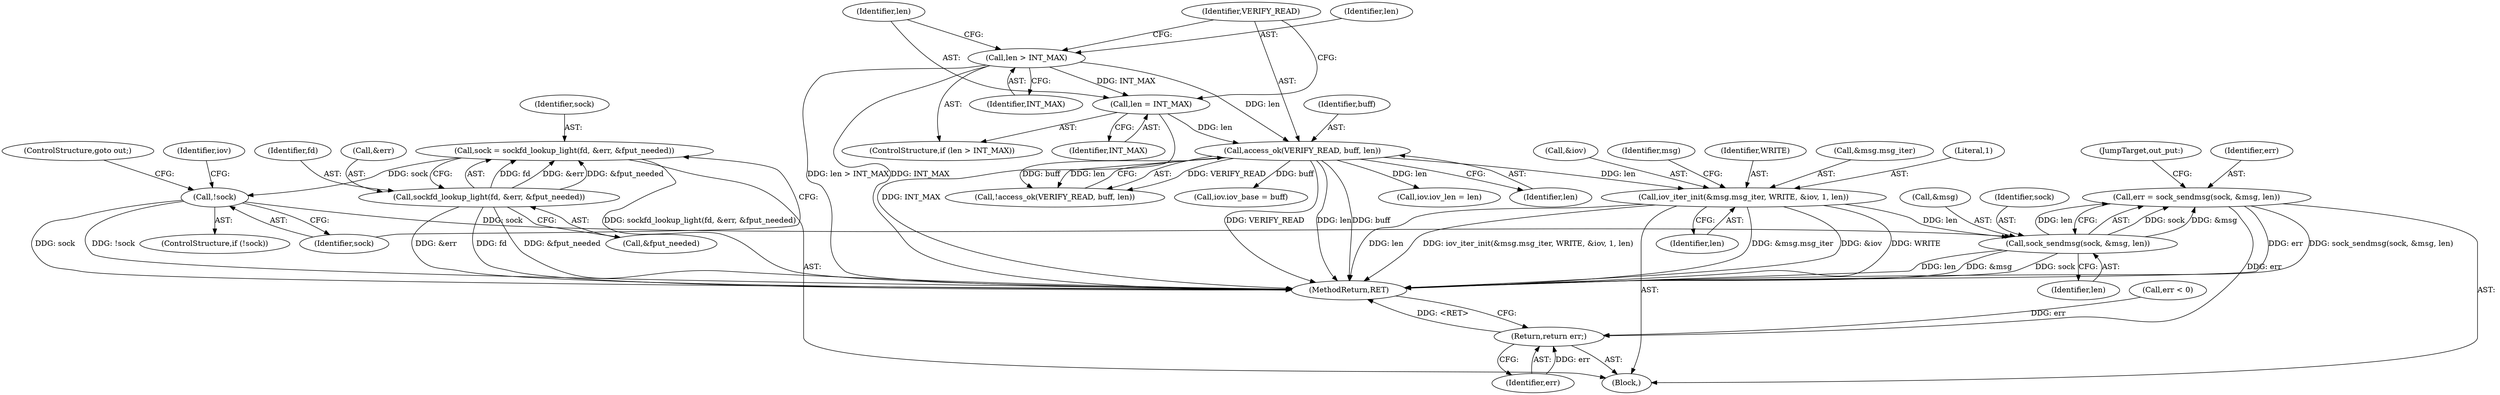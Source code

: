 digraph "0_linux_4de930efc23b92ddf88ce91c405ee645fe6e27ea@API" {
"1000234" [label="(Call,err = sock_sendmsg(sock, &msg, len))"];
"1000236" [label="(Call,sock_sendmsg(sock, &msg, len))"];
"1000147" [label="(Call,!sock)"];
"1000138" [label="(Call,sock = sockfd_lookup_light(fd, &err, &fput_needed))"];
"1000140" [label="(Call,sockfd_lookup_light(fd, &err, &fput_needed))"];
"1000165" [label="(Call,iov_iter_init(&msg.msg_iter, WRITE, &iov, 1, len))"];
"1000131" [label="(Call,access_ok(VERIFY_READ, buff, len))"];
"1000125" [label="(Call,len = INT_MAX)"];
"1000122" [label="(Call,len > INT_MAX)"];
"1000248" [label="(Return,return err;)"];
"1000150" [label="(Call,iov.iov_base = buff)"];
"1000234" [label="(Call,err = sock_sendmsg(sock, &msg, len))"];
"1000238" [label="(Call,&msg)"];
"1000124" [label="(Identifier,INT_MAX)"];
"1000250" [label="(MethodReturn,RET)"];
"1000171" [label="(Call,&iov)"];
"1000149" [label="(ControlStructure,goto out;)"];
"1000141" [label="(Identifier,fd)"];
"1000121" [label="(ControlStructure,if (len > INT_MAX))"];
"1000126" [label="(Identifier,len)"];
"1000147" [label="(Call,!sock)"];
"1000146" [label="(ControlStructure,if (!sock))"];
"1000201" [label="(Call,err < 0)"];
"1000248" [label="(Return,return err;)"];
"1000165" [label="(Call,iov_iter_init(&msg.msg_iter, WRITE, &iov, 1, len))"];
"1000122" [label="(Call,len > INT_MAX)"];
"1000152" [label="(Identifier,iov)"];
"1000127" [label="(Identifier,INT_MAX)"];
"1000241" [label="(JumpTarget,out_put:)"];
"1000177" [label="(Identifier,msg)"];
"1000139" [label="(Identifier,sock)"];
"1000125" [label="(Call,len = INT_MAX)"];
"1000114" [label="(Block,)"];
"1000170" [label="(Identifier,WRITE)"];
"1000174" [label="(Identifier,len)"];
"1000131" [label="(Call,access_ok(VERIFY_READ, buff, len))"];
"1000249" [label="(Identifier,err)"];
"1000132" [label="(Identifier,VERIFY_READ)"];
"1000166" [label="(Call,&msg.msg_iter)"];
"1000148" [label="(Identifier,sock)"];
"1000173" [label="(Literal,1)"];
"1000133" [label="(Identifier,buff)"];
"1000155" [label="(Call,iov.iov_len = len)"];
"1000123" [label="(Identifier,len)"];
"1000138" [label="(Call,sock = sockfd_lookup_light(fd, &err, &fput_needed))"];
"1000237" [label="(Identifier,sock)"];
"1000134" [label="(Identifier,len)"];
"1000240" [label="(Identifier,len)"];
"1000140" [label="(Call,sockfd_lookup_light(fd, &err, &fput_needed))"];
"1000236" [label="(Call,sock_sendmsg(sock, &msg, len))"];
"1000142" [label="(Call,&err)"];
"1000235" [label="(Identifier,err)"];
"1000144" [label="(Call,&fput_needed)"];
"1000130" [label="(Call,!access_ok(VERIFY_READ, buff, len))"];
"1000234" -> "1000114"  [label="AST: "];
"1000234" -> "1000236"  [label="CFG: "];
"1000235" -> "1000234"  [label="AST: "];
"1000236" -> "1000234"  [label="AST: "];
"1000241" -> "1000234"  [label="CFG: "];
"1000234" -> "1000250"  [label="DDG: err"];
"1000234" -> "1000250"  [label="DDG: sock_sendmsg(sock, &msg, len)"];
"1000236" -> "1000234"  [label="DDG: sock"];
"1000236" -> "1000234"  [label="DDG: &msg"];
"1000236" -> "1000234"  [label="DDG: len"];
"1000234" -> "1000248"  [label="DDG: err"];
"1000236" -> "1000240"  [label="CFG: "];
"1000237" -> "1000236"  [label="AST: "];
"1000238" -> "1000236"  [label="AST: "];
"1000240" -> "1000236"  [label="AST: "];
"1000236" -> "1000250"  [label="DDG: sock"];
"1000236" -> "1000250"  [label="DDG: len"];
"1000236" -> "1000250"  [label="DDG: &msg"];
"1000147" -> "1000236"  [label="DDG: sock"];
"1000165" -> "1000236"  [label="DDG: len"];
"1000147" -> "1000146"  [label="AST: "];
"1000147" -> "1000148"  [label="CFG: "];
"1000148" -> "1000147"  [label="AST: "];
"1000149" -> "1000147"  [label="CFG: "];
"1000152" -> "1000147"  [label="CFG: "];
"1000147" -> "1000250"  [label="DDG: sock"];
"1000147" -> "1000250"  [label="DDG: !sock"];
"1000138" -> "1000147"  [label="DDG: sock"];
"1000138" -> "1000114"  [label="AST: "];
"1000138" -> "1000140"  [label="CFG: "];
"1000139" -> "1000138"  [label="AST: "];
"1000140" -> "1000138"  [label="AST: "];
"1000148" -> "1000138"  [label="CFG: "];
"1000138" -> "1000250"  [label="DDG: sockfd_lookup_light(fd, &err, &fput_needed)"];
"1000140" -> "1000138"  [label="DDG: fd"];
"1000140" -> "1000138"  [label="DDG: &err"];
"1000140" -> "1000138"  [label="DDG: &fput_needed"];
"1000140" -> "1000144"  [label="CFG: "];
"1000141" -> "1000140"  [label="AST: "];
"1000142" -> "1000140"  [label="AST: "];
"1000144" -> "1000140"  [label="AST: "];
"1000140" -> "1000250"  [label="DDG: &err"];
"1000140" -> "1000250"  [label="DDG: fd"];
"1000140" -> "1000250"  [label="DDG: &fput_needed"];
"1000165" -> "1000114"  [label="AST: "];
"1000165" -> "1000174"  [label="CFG: "];
"1000166" -> "1000165"  [label="AST: "];
"1000170" -> "1000165"  [label="AST: "];
"1000171" -> "1000165"  [label="AST: "];
"1000173" -> "1000165"  [label="AST: "];
"1000174" -> "1000165"  [label="AST: "];
"1000177" -> "1000165"  [label="CFG: "];
"1000165" -> "1000250"  [label="DDG: &msg.msg_iter"];
"1000165" -> "1000250"  [label="DDG: &iov"];
"1000165" -> "1000250"  [label="DDG: WRITE"];
"1000165" -> "1000250"  [label="DDG: len"];
"1000165" -> "1000250"  [label="DDG: iov_iter_init(&msg.msg_iter, WRITE, &iov, 1, len)"];
"1000131" -> "1000165"  [label="DDG: len"];
"1000131" -> "1000130"  [label="AST: "];
"1000131" -> "1000134"  [label="CFG: "];
"1000132" -> "1000131"  [label="AST: "];
"1000133" -> "1000131"  [label="AST: "];
"1000134" -> "1000131"  [label="AST: "];
"1000130" -> "1000131"  [label="CFG: "];
"1000131" -> "1000250"  [label="DDG: VERIFY_READ"];
"1000131" -> "1000250"  [label="DDG: len"];
"1000131" -> "1000250"  [label="DDG: buff"];
"1000131" -> "1000130"  [label="DDG: VERIFY_READ"];
"1000131" -> "1000130"  [label="DDG: buff"];
"1000131" -> "1000130"  [label="DDG: len"];
"1000125" -> "1000131"  [label="DDG: len"];
"1000122" -> "1000131"  [label="DDG: len"];
"1000131" -> "1000150"  [label="DDG: buff"];
"1000131" -> "1000155"  [label="DDG: len"];
"1000125" -> "1000121"  [label="AST: "];
"1000125" -> "1000127"  [label="CFG: "];
"1000126" -> "1000125"  [label="AST: "];
"1000127" -> "1000125"  [label="AST: "];
"1000132" -> "1000125"  [label="CFG: "];
"1000125" -> "1000250"  [label="DDG: INT_MAX"];
"1000122" -> "1000125"  [label="DDG: INT_MAX"];
"1000122" -> "1000121"  [label="AST: "];
"1000122" -> "1000124"  [label="CFG: "];
"1000123" -> "1000122"  [label="AST: "];
"1000124" -> "1000122"  [label="AST: "];
"1000126" -> "1000122"  [label="CFG: "];
"1000132" -> "1000122"  [label="CFG: "];
"1000122" -> "1000250"  [label="DDG: len > INT_MAX"];
"1000122" -> "1000250"  [label="DDG: INT_MAX"];
"1000248" -> "1000114"  [label="AST: "];
"1000248" -> "1000249"  [label="CFG: "];
"1000249" -> "1000248"  [label="AST: "];
"1000250" -> "1000248"  [label="CFG: "];
"1000248" -> "1000250"  [label="DDG: <RET>"];
"1000249" -> "1000248"  [label="DDG: err"];
"1000201" -> "1000248"  [label="DDG: err"];
}
